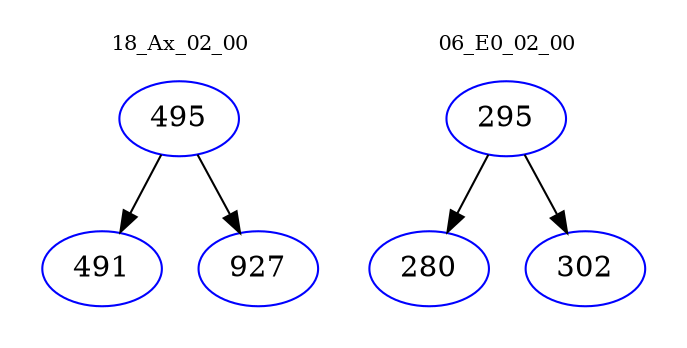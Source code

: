 digraph{
subgraph cluster_0 {
color = white
label = "18_Ax_02_00";
fontsize=10;
T0_495 [label="495", color="blue"]
T0_495 -> T0_491 [color="black"]
T0_491 [label="491", color="blue"]
T0_495 -> T0_927 [color="black"]
T0_927 [label="927", color="blue"]
}
subgraph cluster_1 {
color = white
label = "06_E0_02_00";
fontsize=10;
T1_295 [label="295", color="blue"]
T1_295 -> T1_280 [color="black"]
T1_280 [label="280", color="blue"]
T1_295 -> T1_302 [color="black"]
T1_302 [label="302", color="blue"]
}
}
